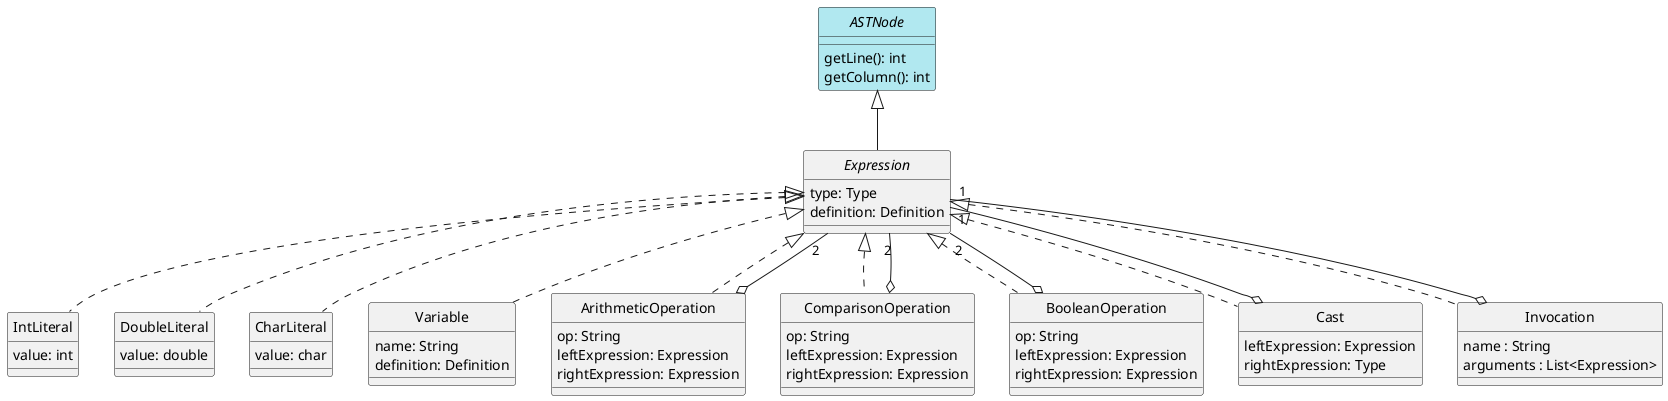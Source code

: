 @startuml Expressions
skinparam style strictuml
skinparam monochrome false

interface ASTNode #b1e8f0 {
    getLine(): int
    getColumn(): int
}

interface Expression {
    type: Type
    definition: Definition
}

class IntLiteral {
    value: int
}

class DoubleLiteral {
    value: double
}

class CharLiteral {
    value: char
}

class Variable {
    name: String
    definition: Definition
}

class ArithmeticOperation {
    op: String
    leftExpression: Expression
    rightExpression: Expression
}

' <, >, <=, >=
class ComparisonOperation {
    op: String
    leftExpression: Expression
    rightExpression: Expression
}

' ||, &&, !
class BooleanOperation {
    op: String
    leftExpression: Expression
    rightExpression: Expression
}

class Cast {
    leftExpression: Expression
    rightExpression: Type
}

class Invocation {
    name : String
    arguments : List<Expression>
}

ASTNode <|-- Expression
Expression <|.. IntLiteral
Expression <|.. DoubleLiteral
Expression <|.. CharLiteral
Expression <|.. Variable
Expression <|.. ArithmeticOperation
Expression <|.. ComparisonOperation
Expression <|.. BooleanOperation
Expression <|.. Cast
Expression <|.. Invocation

ArithmeticOperation o--"2" Expression
BooleanOperation o--"2" Expression
ComparisonOperation o--"2" Expression
Cast o--"1" Expression
Invocation o--"1" Expression

@enduml
